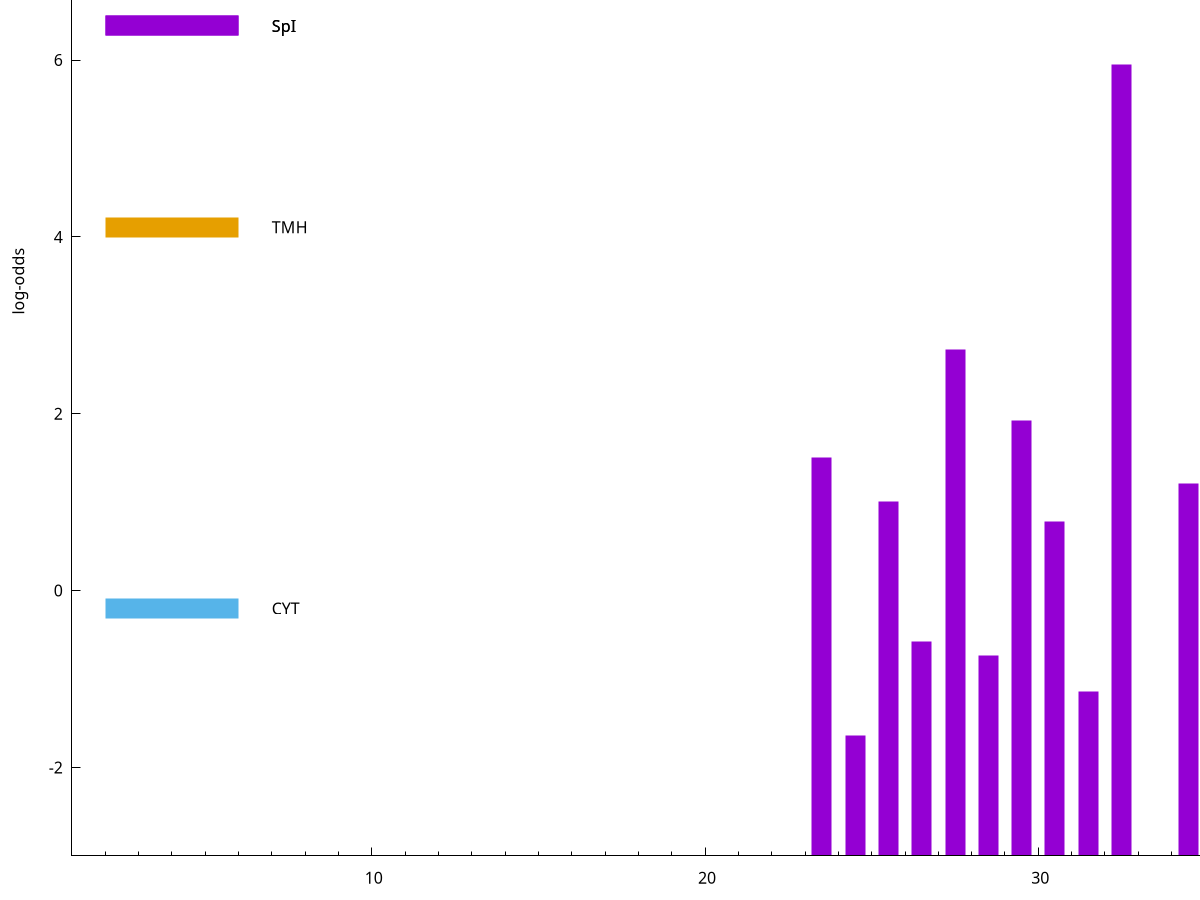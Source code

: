set title "LipoP predictions for SRR4017849.gff"
set size 2., 1.4
set xrange [1:70] 
set mxtics 10
set yrange [-3:10]
set y2range [0:13]
set ylabel "log-odds"
set term postscript eps color solid "Helvetica" 30
set output "SRR4017849.gff10.eps"
set arrow from 2,6.38468 to 6,6.38468 nohead lt 1 lw 20
set label "SpI" at 7,6.38468
set arrow from 2,4.10762 to 6,4.10762 nohead lt 4 lw 20
set label "TMH" at 7,4.10762
set arrow from 2,-0.200913 to 6,-0.200913 nohead lt 3 lw 20
set label "CYT" at 7,-0.200913
set arrow from 2,6.38468 to 6,6.38468 nohead lt 1 lw 20
set label "SpI" at 7,6.38468
# NOTE: The scores below are the log-odds scores with the threshold
# NOTE: subtracted (a hack to make gnuplot make the histogram all
# NOTE: look nice).
plot "-" axes x1y2 title "" with impulses lt 1 lw 20
32.500000 8.954300
27.500000 5.725600
29.500000 4.923010
23.500000 4.507920
34.500000 4.210240
25.500000 4.005710
30.500000 3.785761
26.500000 2.427816
28.500000 2.262882
31.500000 1.853910
24.500000 1.361100
36.500000 0.507490
e
exit
